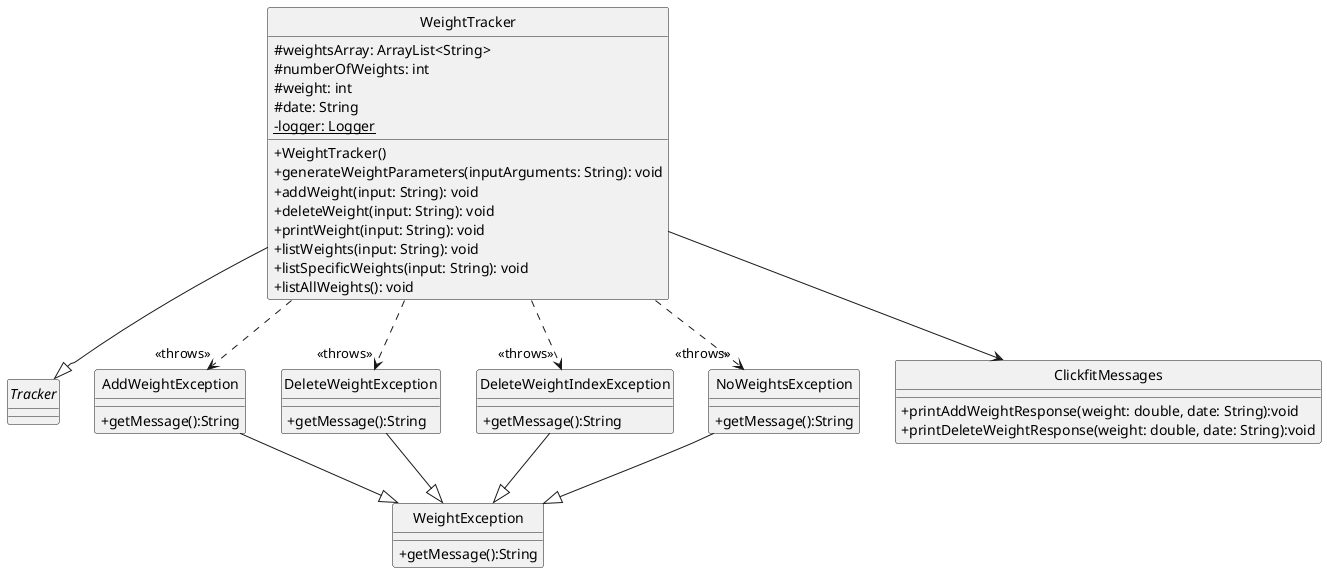 @startuml
hide circle
skinparam classAttributeIconSize 0
'https://plantuml.com/class-diagram
skinparam classAttributeIconSize 0

abstract class Tracker {
}

class WeightTracker {
#weightsArray: ArrayList<String>
#numberOfWeights: int
#weight: int
#date: String
- {static} logger: Logger
+WeightTracker()
+generateWeightParameters(inputArguments: String): void
+addWeight(input: String): void
+deleteWeight(input: String): void
+printWeight(input: String): void
+listWeights(input: String): void
+listSpecificWeights(input: String): void
+listAllWeights(): void
}

class AddWeightException {
+getMessage():String
}
class DeleteWeightException {
+getMessage():String
}
class DeleteWeightIndexException {
+getMessage():String
}
class NoWeightsException {
+getMessage():String
}
class WeightException {
+getMessage():String
}
class ClickfitMessages {
+printAddWeightResponse(weight: double, date: String):void
+printDeleteWeightResponse(weight: double, date: String):void
}
WeightTracker --> ClickfitMessages
WeightTracker ..> "<<throws>>" AddWeightException
WeightTracker ..> "<<throws>>" DeleteWeightException
WeightTracker ..> "<<throws>>" DeleteWeightIndexException
WeightTracker ..> "<<throws>>" NoWeightsException
WeightTracker --|>  Tracker
AddWeightException --|>  WeightException
DeleteWeightException --|>  WeightException
DeleteWeightIndexException --|>  WeightException
NoWeightsException --|>  WeightException

@enduml